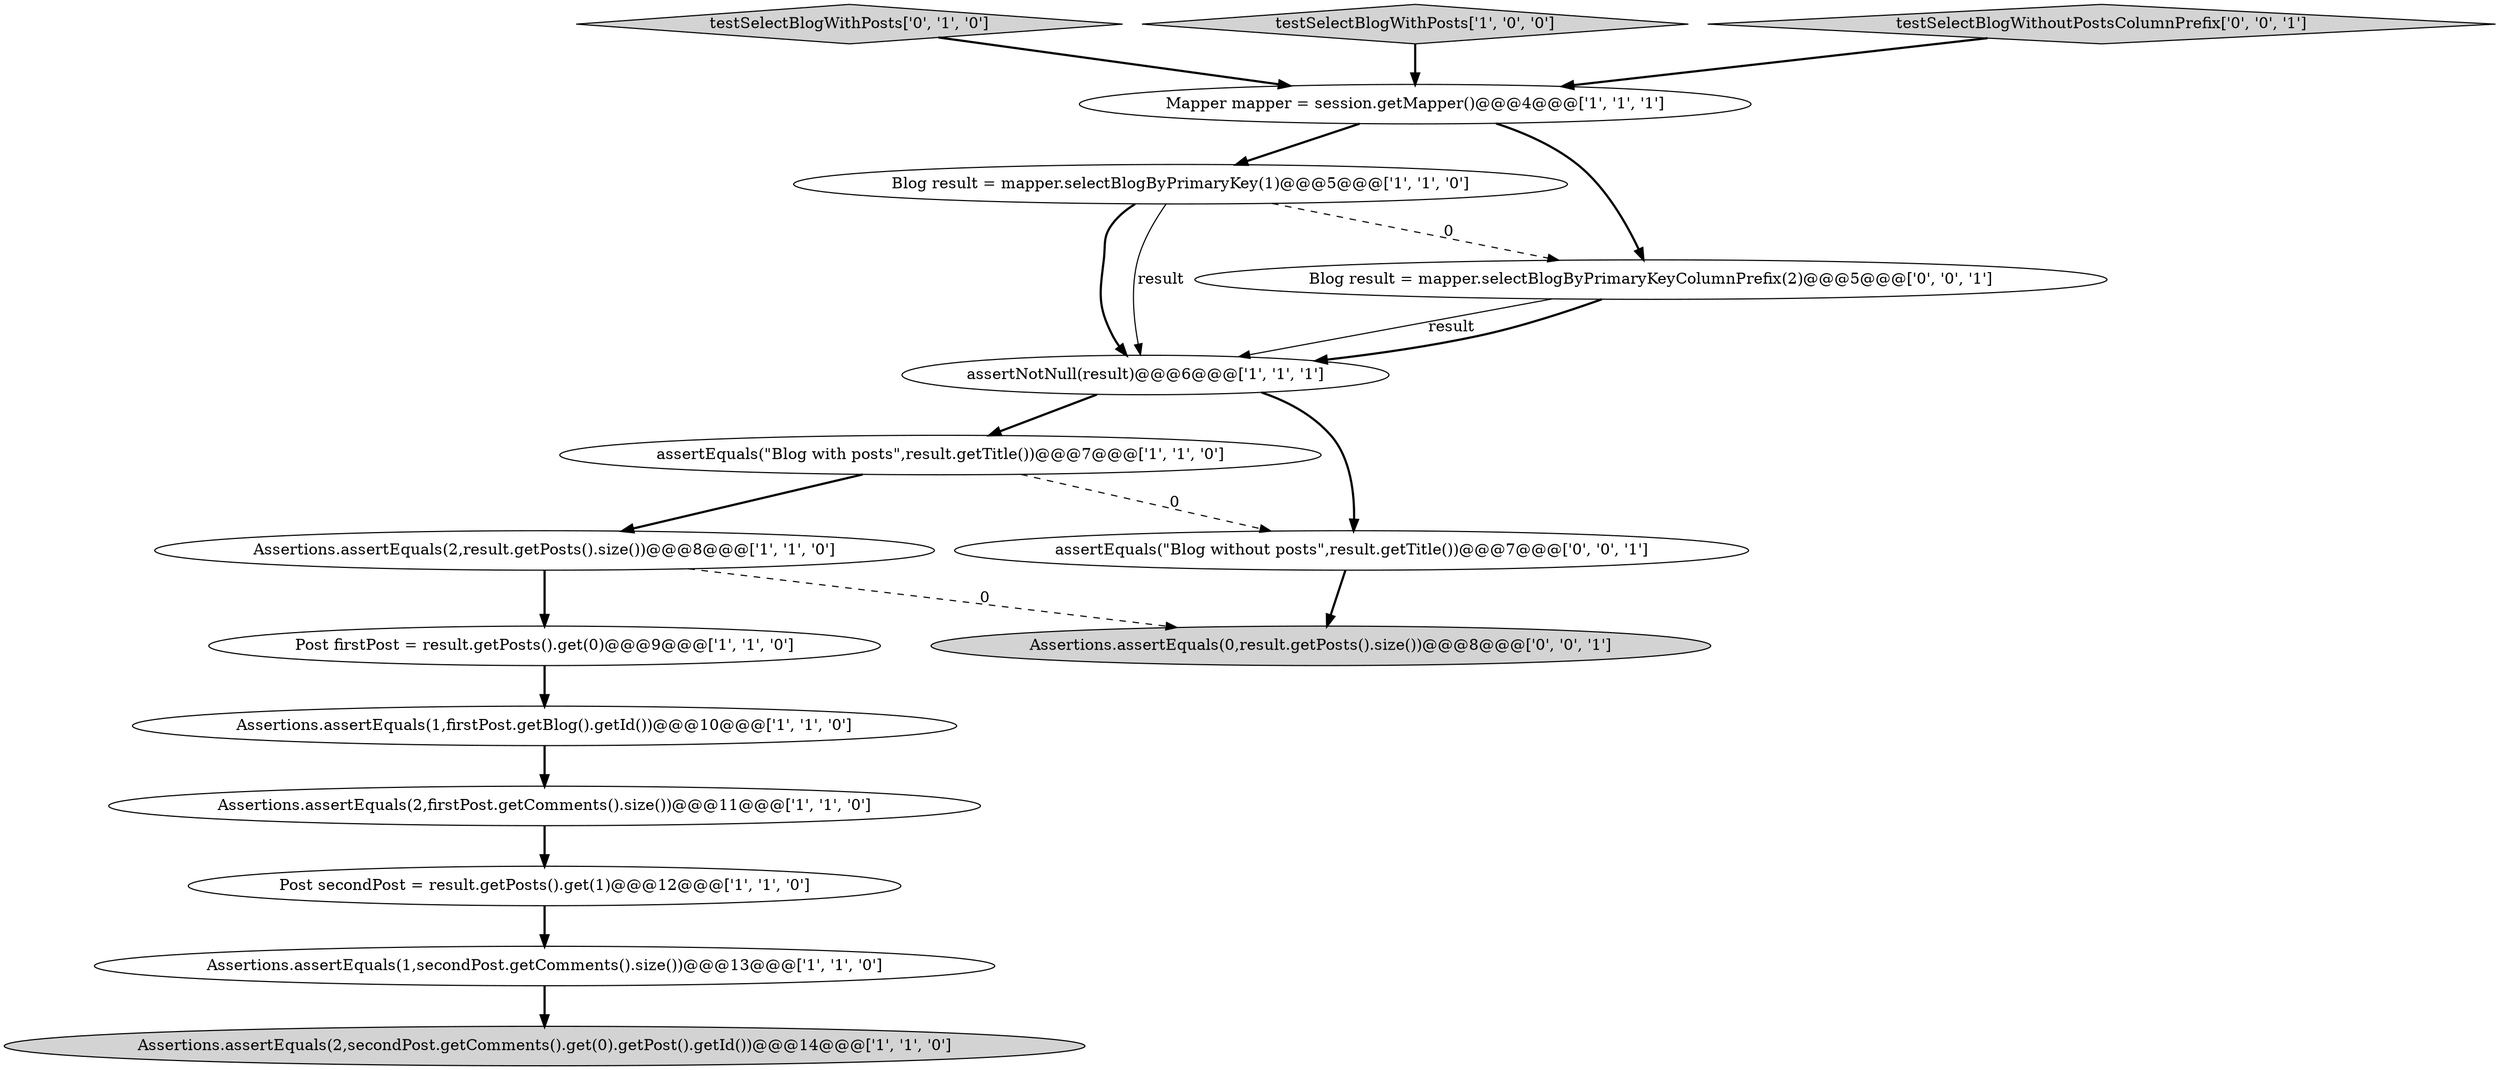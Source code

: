 digraph {
9 [style = filled, label = "Post firstPost = result.getPosts().get(0)@@@9@@@['1', '1', '0']", fillcolor = white, shape = ellipse image = "AAA0AAABBB1BBB"];
13 [style = filled, label = "Assertions.assertEquals(0,result.getPosts().size())@@@8@@@['0', '0', '1']", fillcolor = lightgray, shape = ellipse image = "AAA0AAABBB3BBB"];
5 [style = filled, label = "Blog result = mapper.selectBlogByPrimaryKey(1)@@@5@@@['1', '1', '0']", fillcolor = white, shape = ellipse image = "AAA0AAABBB1BBB"];
2 [style = filled, label = "Assertions.assertEquals(1,firstPost.getBlog().getId())@@@10@@@['1', '1', '0']", fillcolor = white, shape = ellipse image = "AAA0AAABBB1BBB"];
12 [style = filled, label = "testSelectBlogWithPosts['0', '1', '0']", fillcolor = lightgray, shape = diamond image = "AAA0AAABBB2BBB"];
8 [style = filled, label = "Assertions.assertEquals(2,firstPost.getComments().size())@@@11@@@['1', '1', '0']", fillcolor = white, shape = ellipse image = "AAA0AAABBB1BBB"];
1 [style = filled, label = "assertEquals(\"Blog with posts\",result.getTitle())@@@7@@@['1', '1', '0']", fillcolor = white, shape = ellipse image = "AAA0AAABBB1BBB"];
0 [style = filled, label = "Assertions.assertEquals(2,secondPost.getComments().get(0).getPost().getId())@@@14@@@['1', '1', '0']", fillcolor = lightgray, shape = ellipse image = "AAA0AAABBB1BBB"];
3 [style = filled, label = "testSelectBlogWithPosts['1', '0', '0']", fillcolor = lightgray, shape = diamond image = "AAA0AAABBB1BBB"];
7 [style = filled, label = "Assertions.assertEquals(2,result.getPosts().size())@@@8@@@['1', '1', '0']", fillcolor = white, shape = ellipse image = "AAA0AAABBB1BBB"];
10 [style = filled, label = "Post secondPost = result.getPosts().get(1)@@@12@@@['1', '1', '0']", fillcolor = white, shape = ellipse image = "AAA0AAABBB1BBB"];
14 [style = filled, label = "Blog result = mapper.selectBlogByPrimaryKeyColumnPrefix(2)@@@5@@@['0', '0', '1']", fillcolor = white, shape = ellipse image = "AAA0AAABBB3BBB"];
16 [style = filled, label = "assertEquals(\"Blog without posts\",result.getTitle())@@@7@@@['0', '0', '1']", fillcolor = white, shape = ellipse image = "AAA0AAABBB3BBB"];
6 [style = filled, label = "Mapper mapper = session.getMapper()@@@4@@@['1', '1', '1']", fillcolor = white, shape = ellipse image = "AAA0AAABBB1BBB"];
11 [style = filled, label = "assertNotNull(result)@@@6@@@['1', '1', '1']", fillcolor = white, shape = ellipse image = "AAA0AAABBB1BBB"];
4 [style = filled, label = "Assertions.assertEquals(1,secondPost.getComments().size())@@@13@@@['1', '1', '0']", fillcolor = white, shape = ellipse image = "AAA0AAABBB1BBB"];
15 [style = filled, label = "testSelectBlogWithoutPostsColumnPrefix['0', '0', '1']", fillcolor = lightgray, shape = diamond image = "AAA0AAABBB3BBB"];
11->16 [style = bold, label=""];
8->10 [style = bold, label=""];
16->13 [style = bold, label=""];
5->14 [style = dashed, label="0"];
11->1 [style = bold, label=""];
9->2 [style = bold, label=""];
3->6 [style = bold, label=""];
15->6 [style = bold, label=""];
12->6 [style = bold, label=""];
1->7 [style = bold, label=""];
14->11 [style = solid, label="result"];
4->0 [style = bold, label=""];
6->14 [style = bold, label=""];
7->9 [style = bold, label=""];
6->5 [style = bold, label=""];
1->16 [style = dashed, label="0"];
7->13 [style = dashed, label="0"];
10->4 [style = bold, label=""];
5->11 [style = bold, label=""];
5->11 [style = solid, label="result"];
14->11 [style = bold, label=""];
2->8 [style = bold, label=""];
}
